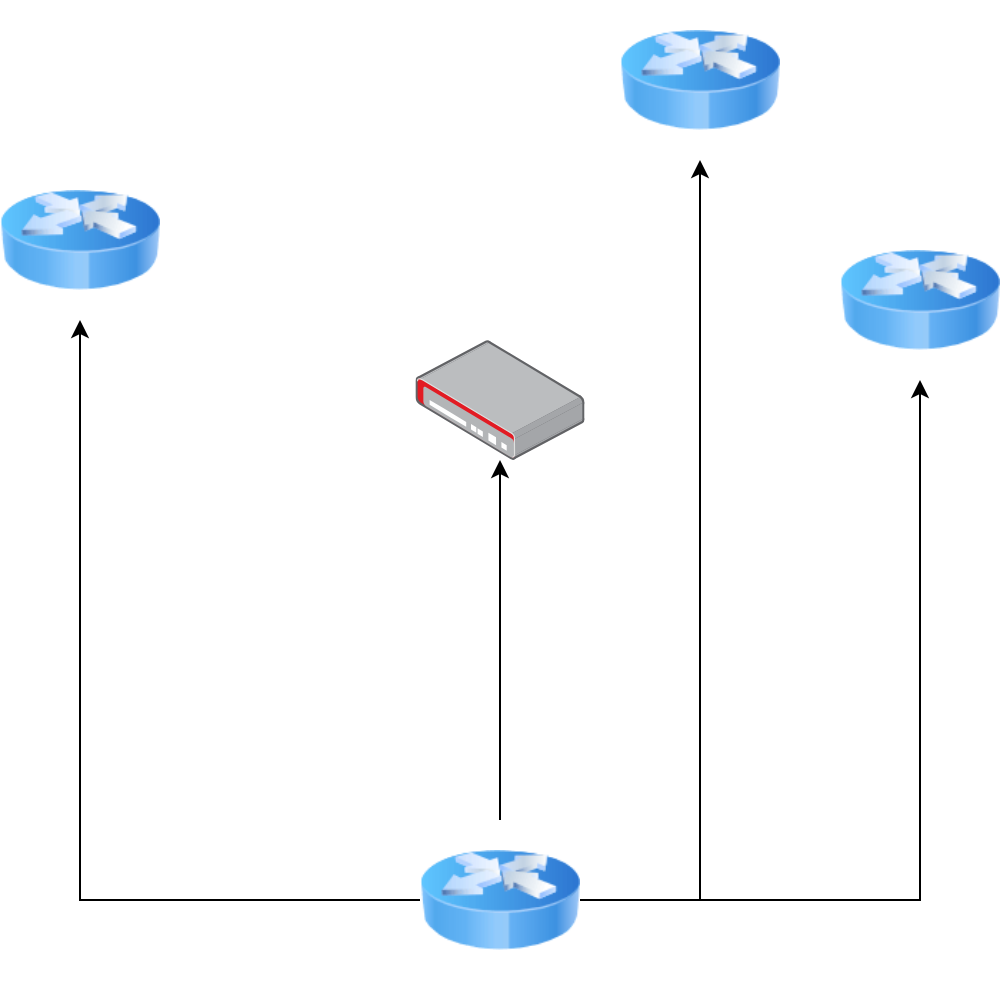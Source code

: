 <mxfile version="25.0.1">
  <diagram name="Page-1" id="UCXbrgqJy3lLWLakS1Em">
    <mxGraphModel dx="977" dy="615" grid="1" gridSize="10" guides="1" tooltips="1" connect="1" arrows="1" fold="1" page="1" pageScale="1" pageWidth="827" pageHeight="1169" math="0" shadow="0">
      <root>
        <mxCell id="0" />
        <mxCell id="1" parent="0" />
        <mxCell id="lFK8iK2gDKezoLTWRydv-9" style="edgeStyle=orthogonalEdgeStyle;rounded=0;orthogonalLoop=1;jettySize=auto;html=1;" edge="1" parent="1" source="lFK8iK2gDKezoLTWRydv-1" target="lFK8iK2gDKezoLTWRydv-7">
          <mxGeometry relative="1" as="geometry" />
        </mxCell>
        <mxCell id="lFK8iK2gDKezoLTWRydv-10" style="edgeStyle=orthogonalEdgeStyle;rounded=0;orthogonalLoop=1;jettySize=auto;html=1;" edge="1" parent="1" source="lFK8iK2gDKezoLTWRydv-1" target="lFK8iK2gDKezoLTWRydv-5">
          <mxGeometry relative="1" as="geometry" />
        </mxCell>
        <mxCell id="lFK8iK2gDKezoLTWRydv-11" style="edgeStyle=orthogonalEdgeStyle;rounded=0;orthogonalLoop=1;jettySize=auto;html=1;" edge="1" parent="1" source="lFK8iK2gDKezoLTWRydv-1" target="lFK8iK2gDKezoLTWRydv-6">
          <mxGeometry relative="1" as="geometry" />
        </mxCell>
        <mxCell id="lFK8iK2gDKezoLTWRydv-12" style="edgeStyle=orthogonalEdgeStyle;rounded=0;orthogonalLoop=1;jettySize=auto;html=1;" edge="1" parent="1" source="lFK8iK2gDKezoLTWRydv-1" target="lFK8iK2gDKezoLTWRydv-2">
          <mxGeometry relative="1" as="geometry" />
        </mxCell>
        <mxCell id="lFK8iK2gDKezoLTWRydv-1" value="" style="image;html=1;image=img/lib/clip_art/networking/Router_Icon_128x128.png" vertex="1" parent="1">
          <mxGeometry x="300" y="480" width="80" height="80" as="geometry" />
        </mxCell>
        <mxCell id="lFK8iK2gDKezoLTWRydv-2" value="" style="image;html=1;image=img/lib/clip_art/networking/Router_Icon_128x128.png" vertex="1" parent="1">
          <mxGeometry x="400" y="70" width="80" height="80" as="geometry" />
        </mxCell>
        <mxCell id="lFK8iK2gDKezoLTWRydv-5" value="" style="image;points=[];aspect=fixed;html=1;align=center;shadow=0;dashed=0;image=img/lib/allied_telesis/security/Router_VPN.svg;" vertex="1" parent="1">
          <mxGeometry x="297.72" y="240" width="84.55" height="60" as="geometry" />
        </mxCell>
        <mxCell id="lFK8iK2gDKezoLTWRydv-6" value="" style="image;html=1;image=img/lib/clip_art/networking/Router_Icon_128x128.png" vertex="1" parent="1">
          <mxGeometry x="510" y="180" width="80" height="80" as="geometry" />
        </mxCell>
        <mxCell id="lFK8iK2gDKezoLTWRydv-7" value="" style="image;html=1;image=img/lib/clip_art/networking/Router_Icon_128x128.png" vertex="1" parent="1">
          <mxGeometry x="90" y="150" width="80" height="80" as="geometry" />
        </mxCell>
      </root>
    </mxGraphModel>
  </diagram>
</mxfile>
